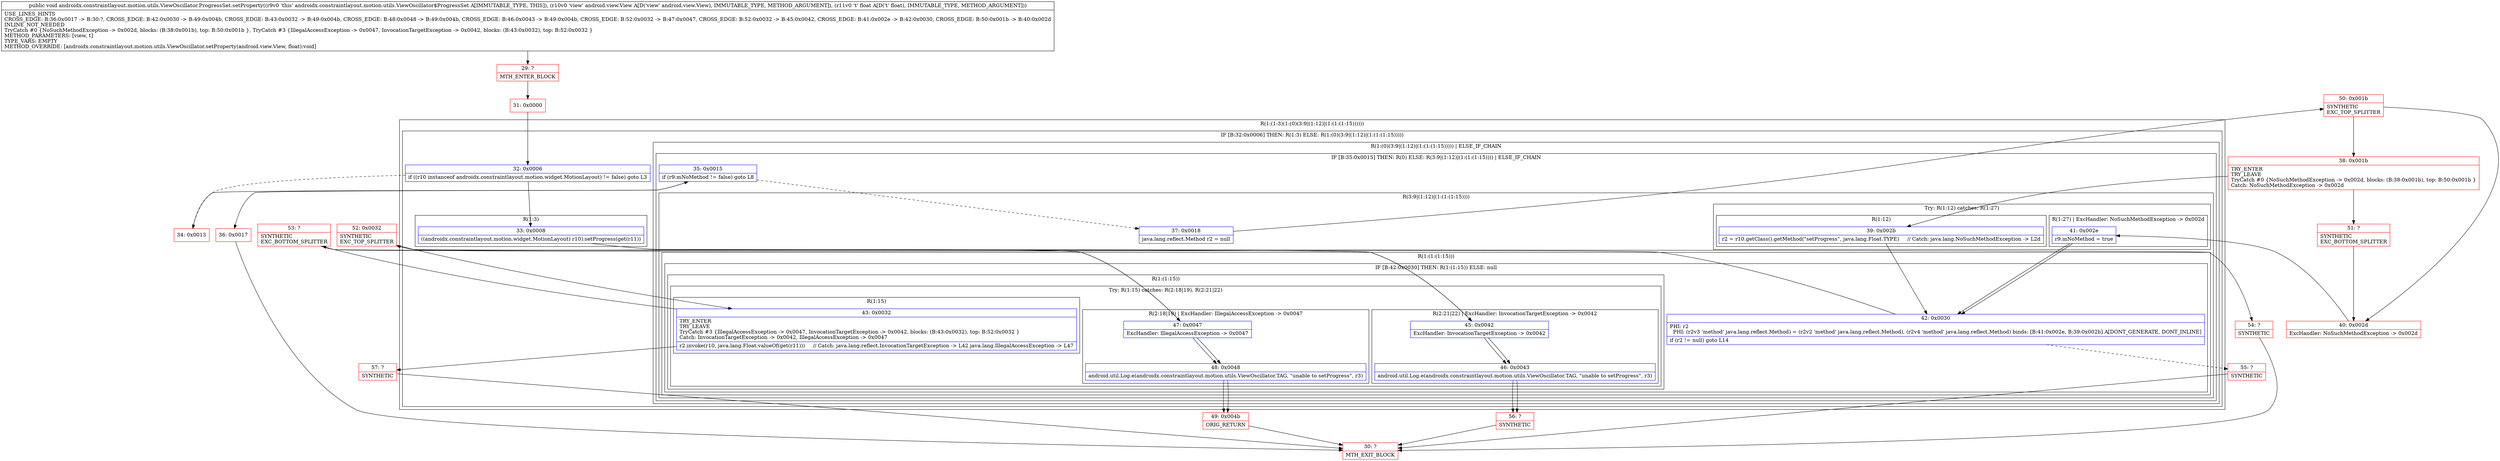 digraph "CFG forandroidx.constraintlayout.motion.utils.ViewOscillator.ProgressSet.setProperty(Landroid\/view\/View;F)V" {
subgraph cluster_Region_367985445 {
label = "R(1:(1:3)(1:(0)(3:9|(1:12)|(1:(1:(1:15))))))";
node [shape=record,color=blue];
subgraph cluster_IfRegion_496590498 {
label = "IF [B:32:0x0006] THEN: R(1:3) ELSE: R(1:(0)(3:9|(1:12)|(1:(1:(1:15)))))";
node [shape=record,color=blue];
Node_32 [shape=record,label="{32\:\ 0x0006|if ((r10 instanceof androidx.constraintlayout.motion.widget.MotionLayout) != false) goto L3\l}"];
subgraph cluster_Region_2000125180 {
label = "R(1:3)";
node [shape=record,color=blue];
Node_33 [shape=record,label="{33\:\ 0x0008|((androidx.constraintlayout.motion.widget.MotionLayout) r10).setProgress(get(r11))\l}"];
}
subgraph cluster_Region_1971530676 {
label = "R(1:(0)(3:9|(1:12)|(1:(1:(1:15))))) | ELSE_IF_CHAIN\l";
node [shape=record,color=blue];
subgraph cluster_IfRegion_412678154 {
label = "IF [B:35:0x0015] THEN: R(0) ELSE: R(3:9|(1:12)|(1:(1:(1:15)))) | ELSE_IF_CHAIN\l";
node [shape=record,color=blue];
Node_35 [shape=record,label="{35\:\ 0x0015|if (r9.mNoMethod != false) goto L8\l}"];
subgraph cluster_Region_1327745525 {
label = "R(0)";
node [shape=record,color=blue];
}
subgraph cluster_Region_1607343333 {
label = "R(3:9|(1:12)|(1:(1:(1:15))))";
node [shape=record,color=blue];
Node_37 [shape=record,label="{37\:\ 0x0018|java.lang.reflect.Method r2 = null\l}"];
subgraph cluster_TryCatchRegion_54496369 {
label = "Try: R(1:12) catches: R(1:27)";
node [shape=record,color=blue];
subgraph cluster_Region_324073384 {
label = "R(1:12)";
node [shape=record,color=blue];
Node_39 [shape=record,label="{39\:\ 0x002b|r2 = r10.getClass().getMethod(\"setProgress\", java.lang.Float.TYPE)     \/\/ Catch: java.lang.NoSuchMethodException \-\> L2d\l}"];
}
subgraph cluster_Region_1871563049 {
label = "R(1:27) | ExcHandler: NoSuchMethodException \-\> 0x002d\l";
node [shape=record,color=blue];
Node_41 [shape=record,label="{41\:\ 0x002e|r9.mNoMethod = true\l}"];
}
}
subgraph cluster_Region_814359674 {
label = "R(1:(1:(1:15)))";
node [shape=record,color=blue];
subgraph cluster_IfRegion_250267538 {
label = "IF [B:42:0x0030] THEN: R(1:(1:15)) ELSE: null";
node [shape=record,color=blue];
Node_42 [shape=record,label="{42\:\ 0x0030|PHI: r2 \l  PHI: (r2v3 'method' java.lang.reflect.Method) = (r2v2 'method' java.lang.reflect.Method), (r2v4 'method' java.lang.reflect.Method) binds: [B:41:0x002e, B:39:0x002b] A[DONT_GENERATE, DONT_INLINE]\l|if (r2 != null) goto L14\l}"];
subgraph cluster_Region_1639399423 {
label = "R(1:(1:15))";
node [shape=record,color=blue];
subgraph cluster_TryCatchRegion_513047484 {
label = "Try: R(1:15) catches: R(2:18|19), R(2:21|22)";
node [shape=record,color=blue];
subgraph cluster_Region_1753855098 {
label = "R(1:15)";
node [shape=record,color=blue];
Node_43 [shape=record,label="{43\:\ 0x0032|TRY_ENTER\lTRY_LEAVE\lTryCatch #3 \{IllegalAccessException \-\> 0x0047, InvocationTargetException \-\> 0x0042, blocks: (B:43:0x0032), top: B:52:0x0032 \}\lCatch: InvocationTargetException \-\> 0x0042, IllegalAccessException \-\> 0x0047\l|r2.invoke(r10, java.lang.Float.valueOf(get(r11)))     \/\/ Catch: java.lang.reflect.InvocationTargetException \-\> L42 java.lang.IllegalAccessException \-\> L47\l}"];
}
subgraph cluster_Region_533802438 {
label = "R(2:18|19) | ExcHandler: IllegalAccessException \-\> 0x0047\l";
node [shape=record,color=blue];
Node_47 [shape=record,label="{47\:\ 0x0047|ExcHandler: IllegalAccessException \-\> 0x0047\l}"];
Node_48 [shape=record,label="{48\:\ 0x0048|android.util.Log.e(androidx.constraintlayout.motion.utils.ViewOscillator.TAG, \"unable to setProgress\", r3)\l}"];
}
subgraph cluster_Region_2123985842 {
label = "R(2:21|22) | ExcHandler: InvocationTargetException \-\> 0x0042\l";
node [shape=record,color=blue];
Node_45 [shape=record,label="{45\:\ 0x0042|ExcHandler: InvocationTargetException \-\> 0x0042\l}"];
Node_46 [shape=record,label="{46\:\ 0x0043|android.util.Log.e(androidx.constraintlayout.motion.utils.ViewOscillator.TAG, \"unable to setProgress\", r3)\l}"];
}
}
}
}
}
}
}
}
}
}
subgraph cluster_Region_1871563049 {
label = "R(1:27) | ExcHandler: NoSuchMethodException \-\> 0x002d\l";
node [shape=record,color=blue];
Node_41 [shape=record,label="{41\:\ 0x002e|r9.mNoMethod = true\l}"];
}
subgraph cluster_Region_533802438 {
label = "R(2:18|19) | ExcHandler: IllegalAccessException \-\> 0x0047\l";
node [shape=record,color=blue];
Node_47 [shape=record,label="{47\:\ 0x0047|ExcHandler: IllegalAccessException \-\> 0x0047\l}"];
Node_48 [shape=record,label="{48\:\ 0x0048|android.util.Log.e(androidx.constraintlayout.motion.utils.ViewOscillator.TAG, \"unable to setProgress\", r3)\l}"];
}
subgraph cluster_Region_2123985842 {
label = "R(2:21|22) | ExcHandler: InvocationTargetException \-\> 0x0042\l";
node [shape=record,color=blue];
Node_45 [shape=record,label="{45\:\ 0x0042|ExcHandler: InvocationTargetException \-\> 0x0042\l}"];
Node_46 [shape=record,label="{46\:\ 0x0043|android.util.Log.e(androidx.constraintlayout.motion.utils.ViewOscillator.TAG, \"unable to setProgress\", r3)\l}"];
}
Node_29 [shape=record,color=red,label="{29\:\ ?|MTH_ENTER_BLOCK\l}"];
Node_31 [shape=record,color=red,label="{31\:\ 0x0000}"];
Node_54 [shape=record,color=red,label="{54\:\ ?|SYNTHETIC\l}"];
Node_30 [shape=record,color=red,label="{30\:\ ?|MTH_EXIT_BLOCK\l}"];
Node_34 [shape=record,color=red,label="{34\:\ 0x0013}"];
Node_36 [shape=record,color=red,label="{36\:\ 0x0017}"];
Node_50 [shape=record,color=red,label="{50\:\ 0x001b|SYNTHETIC\lEXC_TOP_SPLITTER\l}"];
Node_38 [shape=record,color=red,label="{38\:\ 0x001b|TRY_ENTER\lTRY_LEAVE\lTryCatch #0 \{NoSuchMethodException \-\> 0x002d, blocks: (B:38:0x001b), top: B:50:0x001b \}\lCatch: NoSuchMethodException \-\> 0x002d\l}"];
Node_52 [shape=record,color=red,label="{52\:\ 0x0032|SYNTHETIC\lEXC_TOP_SPLITTER\l}"];
Node_53 [shape=record,color=red,label="{53\:\ ?|SYNTHETIC\lEXC_BOTTOM_SPLITTER\l}"];
Node_57 [shape=record,color=red,label="{57\:\ ?|SYNTHETIC\l}"];
Node_49 [shape=record,color=red,label="{49\:\ 0x004b|ORIG_RETURN\l}"];
Node_56 [shape=record,color=red,label="{56\:\ ?|SYNTHETIC\l}"];
Node_55 [shape=record,color=red,label="{55\:\ ?|SYNTHETIC\l}"];
Node_51 [shape=record,color=red,label="{51\:\ ?|SYNTHETIC\lEXC_BOTTOM_SPLITTER\l}"];
Node_40 [shape=record,color=red,label="{40\:\ 0x002d|ExcHandler: NoSuchMethodException \-\> 0x002d\l}"];
MethodNode[shape=record,label="{public void androidx.constraintlayout.motion.utils.ViewOscillator.ProgressSet.setProperty((r9v0 'this' androidx.constraintlayout.motion.utils.ViewOscillator$ProgressSet A[IMMUTABLE_TYPE, THIS]), (r10v0 'view' android.view.View A[D('view' android.view.View), IMMUTABLE_TYPE, METHOD_ARGUMENT]), (r11v0 't' float A[D('t' float), IMMUTABLE_TYPE, METHOD_ARGUMENT]))  | USE_LINES_HINTS\lCROSS_EDGE: B:36:0x0017 \-\> B:30:?, CROSS_EDGE: B:42:0x0030 \-\> B:49:0x004b, CROSS_EDGE: B:43:0x0032 \-\> B:49:0x004b, CROSS_EDGE: B:48:0x0048 \-\> B:49:0x004b, CROSS_EDGE: B:46:0x0043 \-\> B:49:0x004b, CROSS_EDGE: B:52:0x0032 \-\> B:47:0x0047, CROSS_EDGE: B:52:0x0032 \-\> B:45:0x0042, CROSS_EDGE: B:41:0x002e \-\> B:42:0x0030, CROSS_EDGE: B:50:0x001b \-\> B:40:0x002d\lINLINE_NOT_NEEDED\lTryCatch #0 \{NoSuchMethodException \-\> 0x002d, blocks: (B:38:0x001b), top: B:50:0x001b \}, TryCatch #3 \{IllegalAccessException \-\> 0x0047, InvocationTargetException \-\> 0x0042, blocks: (B:43:0x0032), top: B:52:0x0032 \}\lMETHOD_PARAMETERS: [view, t]\lTYPE_VARS: EMPTY\lMETHOD_OVERRIDE: [androidx.constraintlayout.motion.utils.ViewOscillator.setProperty(android.view.View, float):void]\l}"];
MethodNode -> Node_29;Node_32 -> Node_33;
Node_32 -> Node_34[style=dashed];
Node_33 -> Node_54;
Node_35 -> Node_36;
Node_35 -> Node_37[style=dashed];
Node_37 -> Node_50;
Node_39 -> Node_42;
Node_41 -> Node_42;
Node_42 -> Node_52;
Node_42 -> Node_55[style=dashed];
Node_43 -> Node_53;
Node_43 -> Node_57;
Node_47 -> Node_48;
Node_48 -> Node_49;
Node_45 -> Node_46;
Node_46 -> Node_56;
Node_41 -> Node_42;
Node_47 -> Node_48;
Node_48 -> Node_49;
Node_45 -> Node_46;
Node_46 -> Node_56;
Node_29 -> Node_31;
Node_31 -> Node_32;
Node_54 -> Node_30;
Node_34 -> Node_35;
Node_36 -> Node_30;
Node_50 -> Node_38;
Node_50 -> Node_40;
Node_38 -> Node_39;
Node_38 -> Node_51;
Node_52 -> Node_43;
Node_52 -> Node_47;
Node_52 -> Node_45;
Node_53 -> Node_47;
Node_53 -> Node_45;
Node_57 -> Node_30;
Node_49 -> Node_30;
Node_56 -> Node_30;
Node_55 -> Node_30;
Node_51 -> Node_40;
Node_40 -> Node_41;
}

